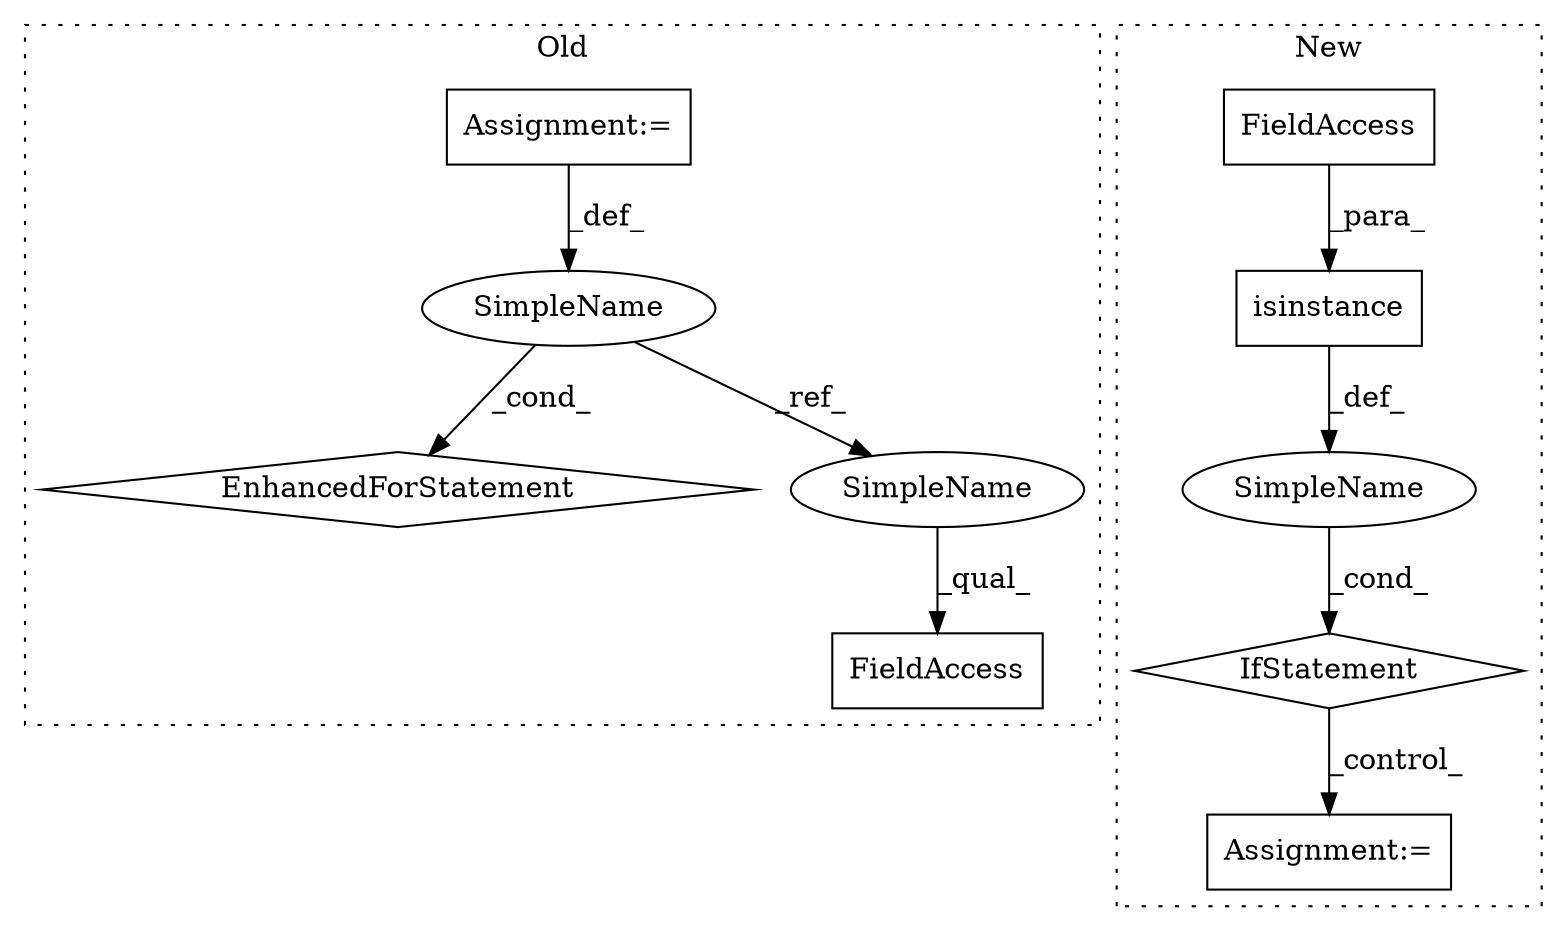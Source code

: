 digraph G {
subgraph cluster0 {
1 [label="EnhancedForStatement" a="70" s="6563,6648" l="53,2" shape="diamond"];
7 [label="Assignment:=" a="7" s="6563,6648" l="53,2" shape="box"];
8 [label="FieldAccess" a="22" s="6995" l="18" shape="box"];
9 [label="SimpleName" a="42" s="6620" l="7" shape="ellipse"];
10 [label="SimpleName" a="42" s="6995" l="7" shape="ellipse"];
label = "Old";
style="dotted";
}
subgraph cluster1 {
2 [label="isinstance" a="32" s="2883,2928" l="11,1" shape="box"];
3 [label="IfStatement" a="25" s="2879,2929" l="4,2" shape="diamond"];
4 [label="FieldAccess" a="22" s="2899" l="29" shape="box"];
5 [label="Assignment:=" a="7" s="2953" l="1" shape="box"];
6 [label="SimpleName" a="42" s="" l="" shape="ellipse"];
label = "New";
style="dotted";
}
2 -> 6 [label="_def_"];
3 -> 5 [label="_control_"];
4 -> 2 [label="_para_"];
6 -> 3 [label="_cond_"];
7 -> 9 [label="_def_"];
9 -> 10 [label="_ref_"];
9 -> 1 [label="_cond_"];
10 -> 8 [label="_qual_"];
}